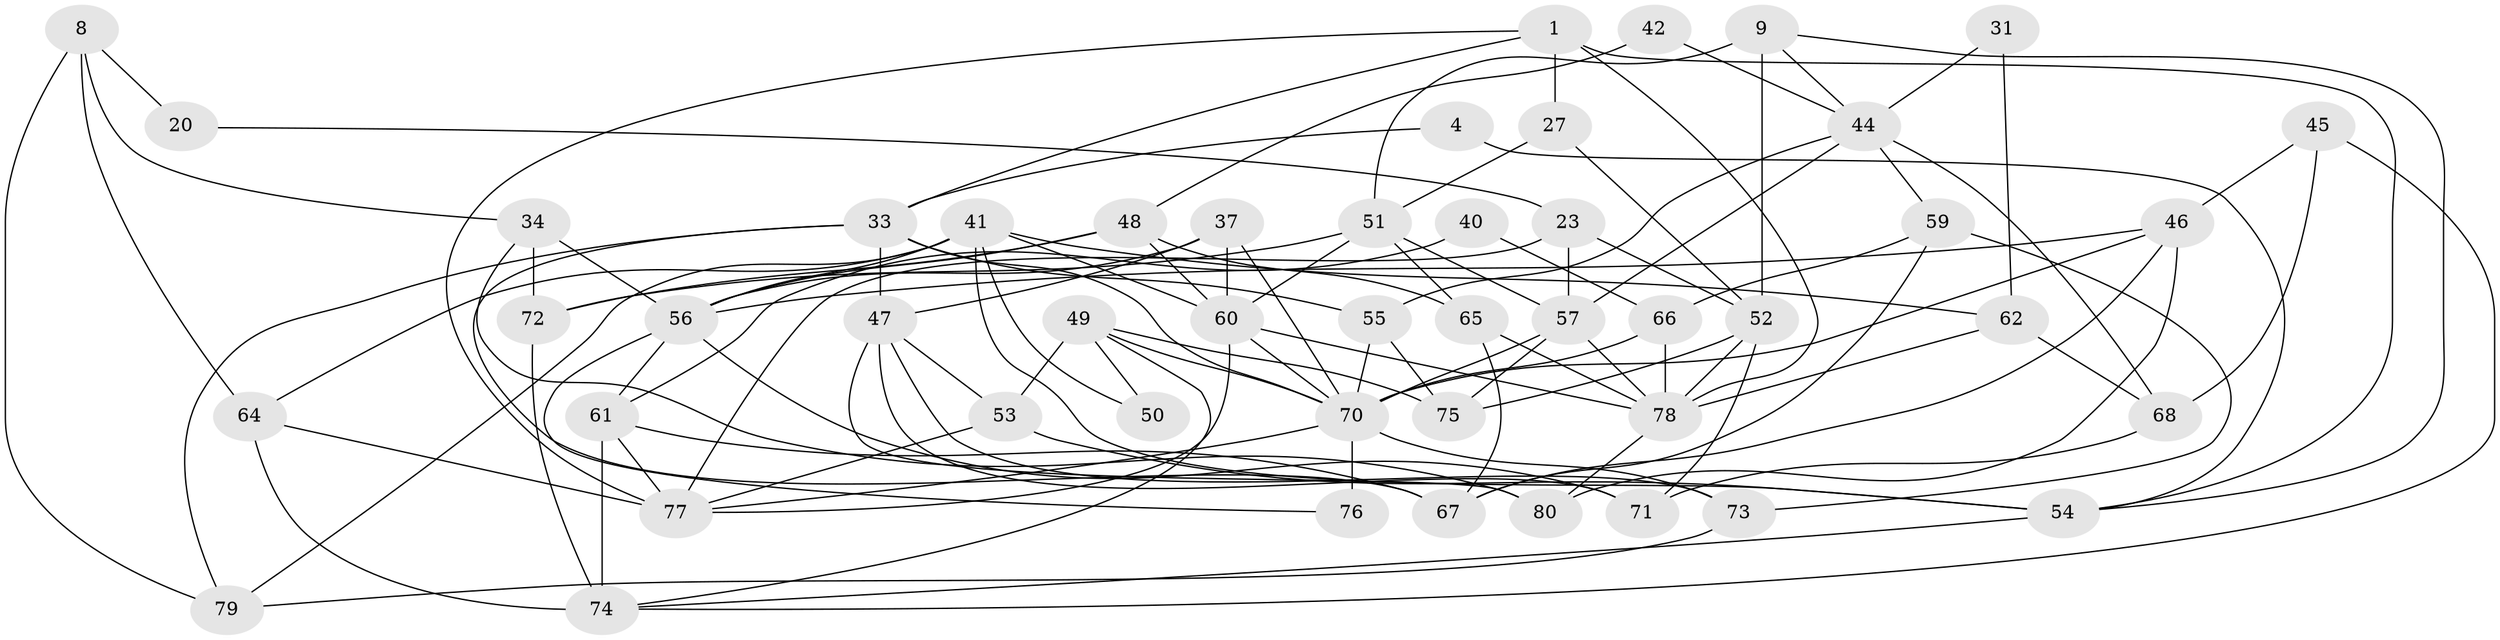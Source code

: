 // original degree distribution, {7: 0.025, 2: 0.175, 3: 0.1875, 4: 0.3, 5: 0.2125, 6: 0.075, 8: 0.025}
// Generated by graph-tools (version 1.1) at 2025/52/03/04/25 21:52:11]
// undirected, 48 vertices, 112 edges
graph export_dot {
graph [start="1"]
  node [color=gray90,style=filled];
  1;
  4;
  8;
  9;
  20;
  23;
  27;
  31;
  33;
  34;
  37;
  40;
  41 [super="+6"];
  42;
  44;
  45;
  46;
  47 [super="+35"];
  48;
  49 [super="+28"];
  50;
  51 [super="+39"];
  52 [super="+14"];
  53;
  54 [super="+18"];
  55;
  56 [super="+26"];
  57 [super="+11+12"];
  59;
  60 [super="+3+29+43"];
  61;
  62;
  64;
  65 [super="+22"];
  66;
  67 [super="+7+21"];
  68;
  70 [super="+38+24+36"];
  71;
  72 [super="+69"];
  73;
  74 [super="+63"];
  75;
  76;
  77 [super="+5+19"];
  78 [super="+58"];
  79;
  80;
  1 -- 33;
  1 -- 54 [weight=2];
  1 -- 27;
  1 -- 78;
  1 -- 77 [weight=2];
  4 -- 33;
  4 -- 54;
  8 -- 34;
  8 -- 64;
  8 -- 20;
  8 -- 79;
  9 -- 52 [weight=2];
  9 -- 51;
  9 -- 44;
  9 -- 54;
  20 -- 23;
  23 -- 52;
  23 -- 57;
  23 -- 77;
  27 -- 52;
  27 -- 51;
  31 -- 62;
  31 -- 44;
  33 -- 55;
  33 -- 47 [weight=2];
  33 -- 67;
  33 -- 79;
  33 -- 70;
  34 -- 72 [weight=2];
  34 -- 80;
  34 -- 56;
  37 -- 47;
  37 -- 56;
  37 -- 60 [weight=2];
  37 -- 70;
  40 -- 66;
  40 -- 61;
  41 -- 79;
  41 -- 50;
  41 -- 60 [weight=2];
  41 -- 62;
  41 -- 64;
  41 -- 54 [weight=2];
  41 -- 56;
  42 -- 48;
  42 -- 44;
  44 -- 59;
  44 -- 55;
  44 -- 68;
  44 -- 57;
  45 -- 68;
  45 -- 46;
  45 -- 74;
  46 -- 56;
  46 -- 70;
  46 -- 80;
  46 -- 67;
  47 -- 80;
  47 -- 53;
  47 -- 73;
  47 -- 71;
  48 -- 65 [weight=2];
  48 -- 72;
  48 -- 56;
  48 -- 60;
  49 -- 50;
  49 -- 75;
  49 -- 74;
  49 -- 53;
  49 -- 70;
  51 -- 60 [weight=3];
  51 -- 65;
  51 -- 72;
  51 -- 57 [weight=2];
  52 -- 75 [weight=2];
  52 -- 71;
  52 -- 78 [weight=2];
  53 -- 77;
  53 -- 54;
  54 -- 74;
  55 -- 75;
  55 -- 70;
  56 -- 61;
  56 -- 76;
  56 -- 71;
  57 -- 75;
  57 -- 78;
  57 -- 70;
  59 -- 66;
  59 -- 73;
  59 -- 67;
  60 -- 78;
  60 -- 77 [weight=2];
  60 -- 70;
  61 -- 67;
  61 -- 74;
  61 -- 77;
  62 -- 68;
  62 -- 78;
  64 -- 77;
  64 -- 74;
  65 -- 67;
  65 -- 78;
  66 -- 78;
  66 -- 70;
  68 -- 71;
  70 -- 73;
  70 -- 76;
  70 -- 77;
  72 -- 74 [weight=2];
  73 -- 79;
  78 -- 80;
}
